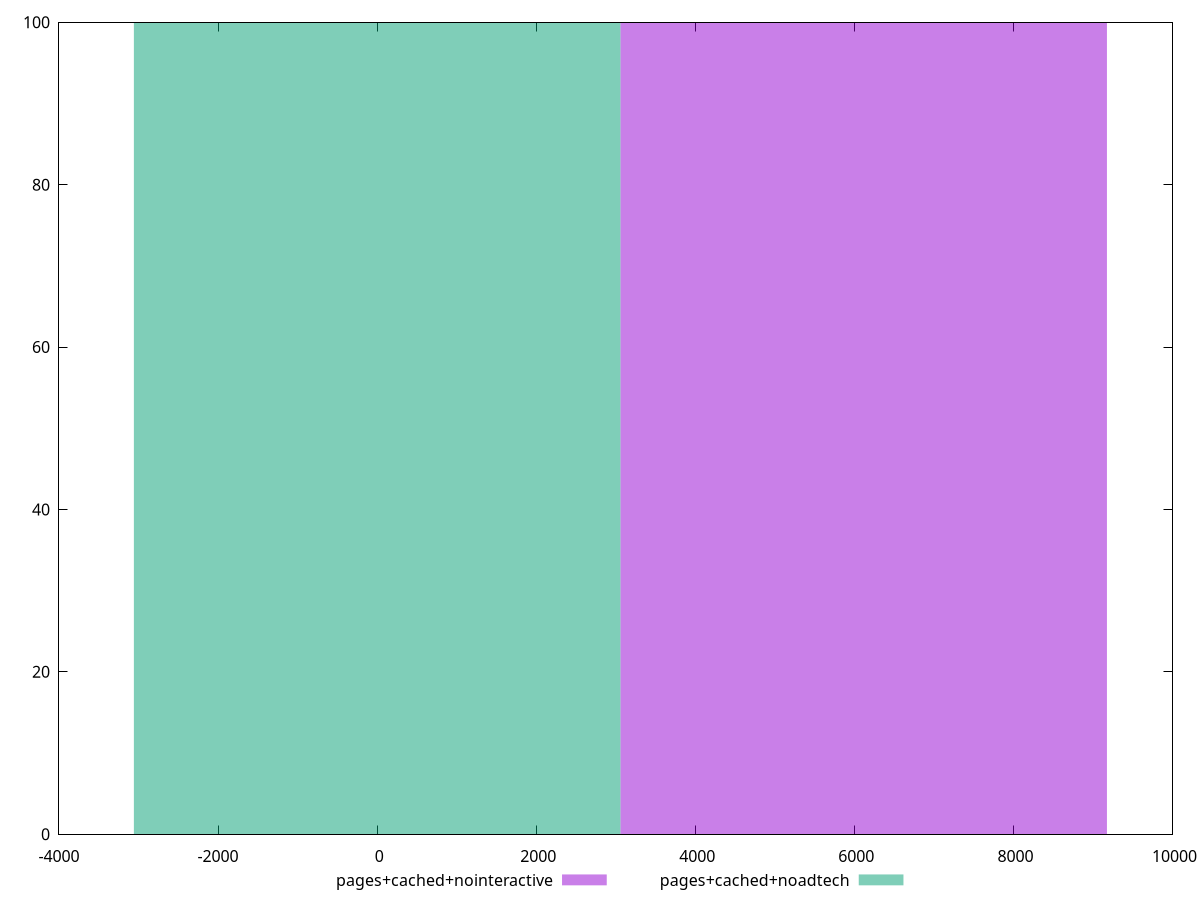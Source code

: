 reset
set terminal svg size 640, 500 enhanced background rgb 'white'
set output "reprap/uses-text-compression/comparison/histogram/3_vs_4.svg"

$pagesCachedNointeractive <<EOF
6117.157118003768 100
EOF

$pagesCachedNoadtech <<EOF
0 100
EOF

set key outside below
set boxwidth 6117.157118003768
set yrange [0:100]
set style fill transparent solid 0.5 noborder

plot \
  $pagesCachedNointeractive title "pages+cached+nointeractive" with boxes, \
  $pagesCachedNoadtech title "pages+cached+noadtech" with boxes, \


reset